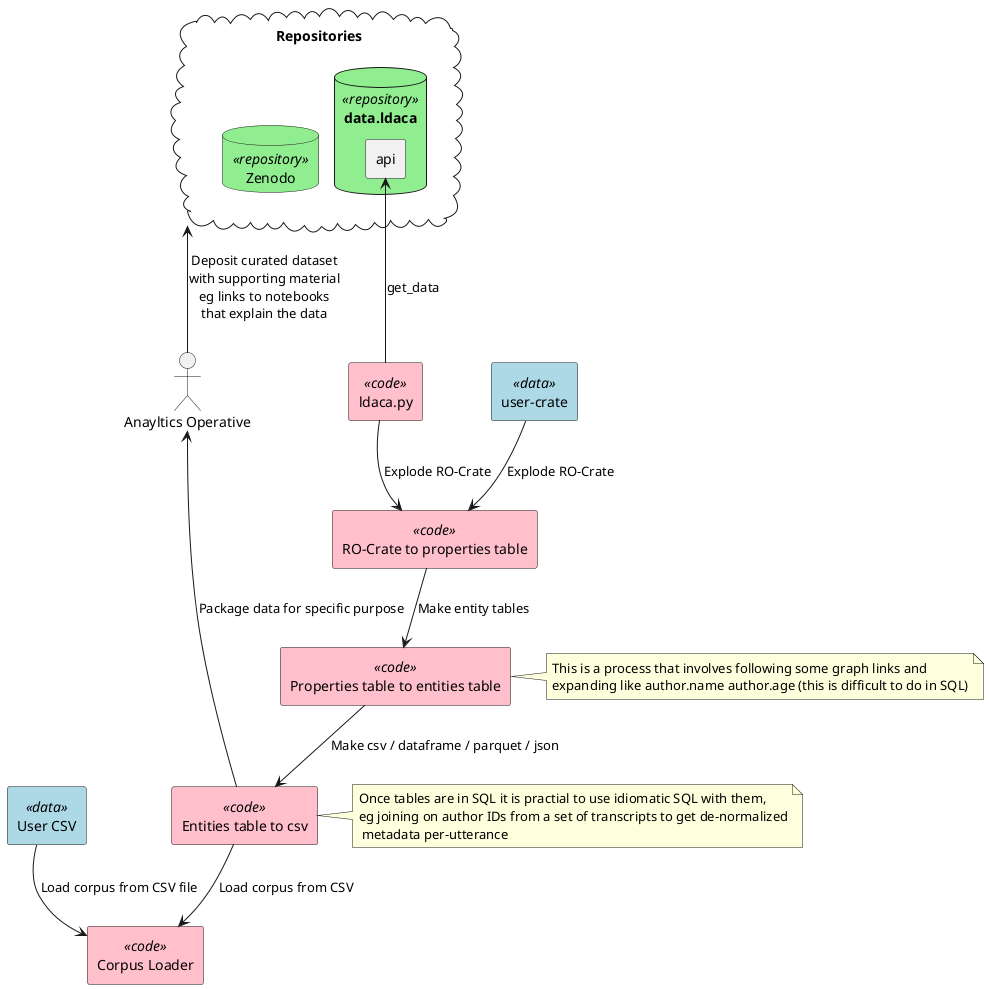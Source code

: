 @startuml

skinparam {
    rectangle {
        BackgroundColor<<code>> Pink
        BackgroundColor<<data>> LIghtBlue
    }   
    database    {
        BackgroundColor<<repository>> LightGreen
    }
    
}

cloud "Repositories" as repos {
database "data.ldaca" as data_ldaca <<repository>> {
    rectangle api
}


database "Zenodo" as zenodo <<repository>> {
    
}
}

rectangle "ldaca.py" as ldaca_py <<code>>

rectangle "user-crate" as user_crate <<data>>

rectangle "RO-Crate to properties table" as crate_to_properties <<code>>

rectangle "Properties table to entities table" as properties_to_entities <<code>>

rectangle "Entities table to csv" as csv <<code>>

rectangle "Corpus Loader" as corpus_loader <<code>>

rectangle "User CSV" as user_csv <<data>>

ldaca_py -up-> api: get_data
ldaca_py -down-> crate_to_properties: Explode RO-Crate
user_crate -down-> crate_to_properties: Explode RO-Crate
crate_to_properties -down-> properties_to_entities: Make entity tables
properties_to_entities -down-> csv: Make csv / dataframe / parquet / json
csv -down-> corpus_loader: Load corpus from CSV
user_csv -down-> corpus_loader: Load corpus from CSV file

note right of properties_to_entities
    This is a process that involves following some graph links and 
    expanding like author.name author.age (this is difficult to do in SQL)
end note

note right of csv
    Once tables are in SQL it is practial to use idiomatic SQL with them,
    eg joining on author IDs from a set of transcripts to get de-normalized
     metadata per-utterance
end note

actor "Anayltics Operative" as analytics_operative

analytics_operative <-down- csv : Package data for specific purpose
analytics_operative -up-> repos  : Deposit curated dataset\nwith supporting material\neg links to notebooks\nthat explain the data

@enduml